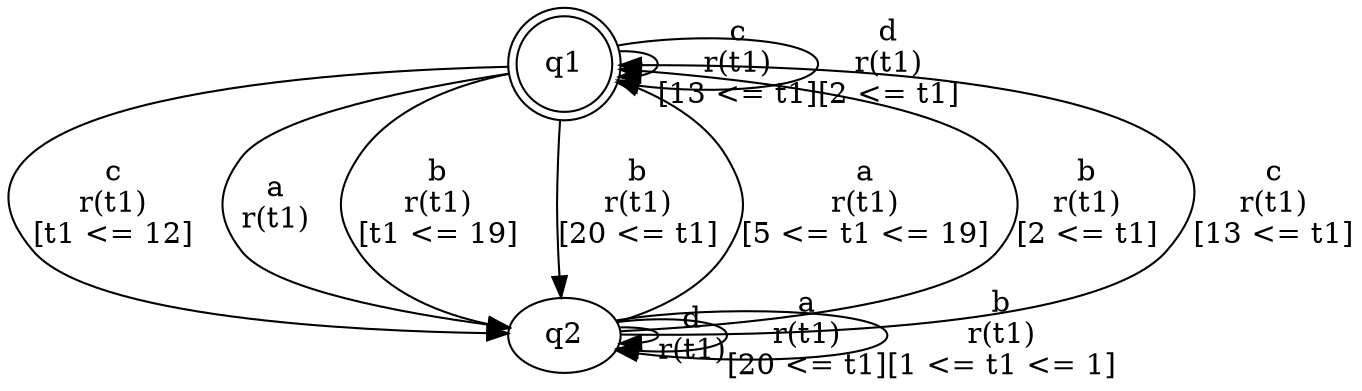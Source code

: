 digraph "tests_1/test18/solution200/solution" {
	q1[label=q1 shape=doublecircle]
	q2[label=q2]
	q1 -> q2[label="c\nr(t1)\n[t1 <= 12]"]
	q2 -> q2[label="d\nr(t1)\n"]
	q2 -> q2[label="a\nr(t1)\n[20 <= t1]"]
	q2 -> q1[label="a\nr(t1)\n[5 <= t1 <= 19]"]
	q2 -> q2[label="b\nr(t1)\n[1 <= t1 <= 1]"]
	q2 -> q1[label="b\nr(t1)\n[2 <= t1]"]
	q2 -> q1[label="c\nr(t1)\n[13 <= t1]"]
	q1 -> q1[label="c\nr(t1)\n[13 <= t1]"]
	q1 -> q1[label="d\nr(t1)\n[2 <= t1]"]
	q1 -> q2[label="a\nr(t1)\n"]
	q1 -> q2[label="b\nr(t1)\n[t1 <= 19]"]
	q1 -> q2[label="b\nr(t1)\n[20 <= t1]"]
}

